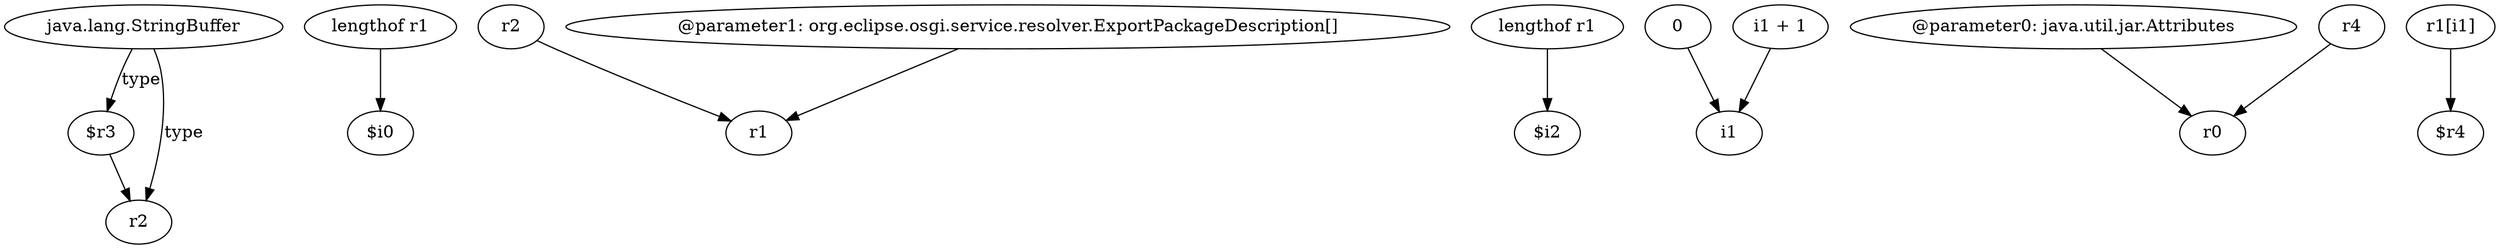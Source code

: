 digraph g {
0[label="$r3"]
1[label="r2"]
0->1[label=""]
2[label="lengthof r1"]
3[label="$i0"]
2->3[label=""]
4[label="r2"]
5[label="r1"]
4->5[label=""]
6[label="lengthof r1"]
7[label="$i2"]
6->7[label=""]
8[label="0"]
9[label="i1"]
8->9[label=""]
10[label="@parameter0: java.util.jar.Attributes"]
11[label="r0"]
10->11[label=""]
12[label="i1 + 1"]
12->9[label=""]
13[label="r1[i1]"]
14[label="$r4"]
13->14[label=""]
15[label="java.lang.StringBuffer"]
15->1[label="type"]
16[label="@parameter1: org.eclipse.osgi.service.resolver.ExportPackageDescription[]"]
16->5[label=""]
15->0[label="type"]
17[label="r4"]
17->11[label=""]
}